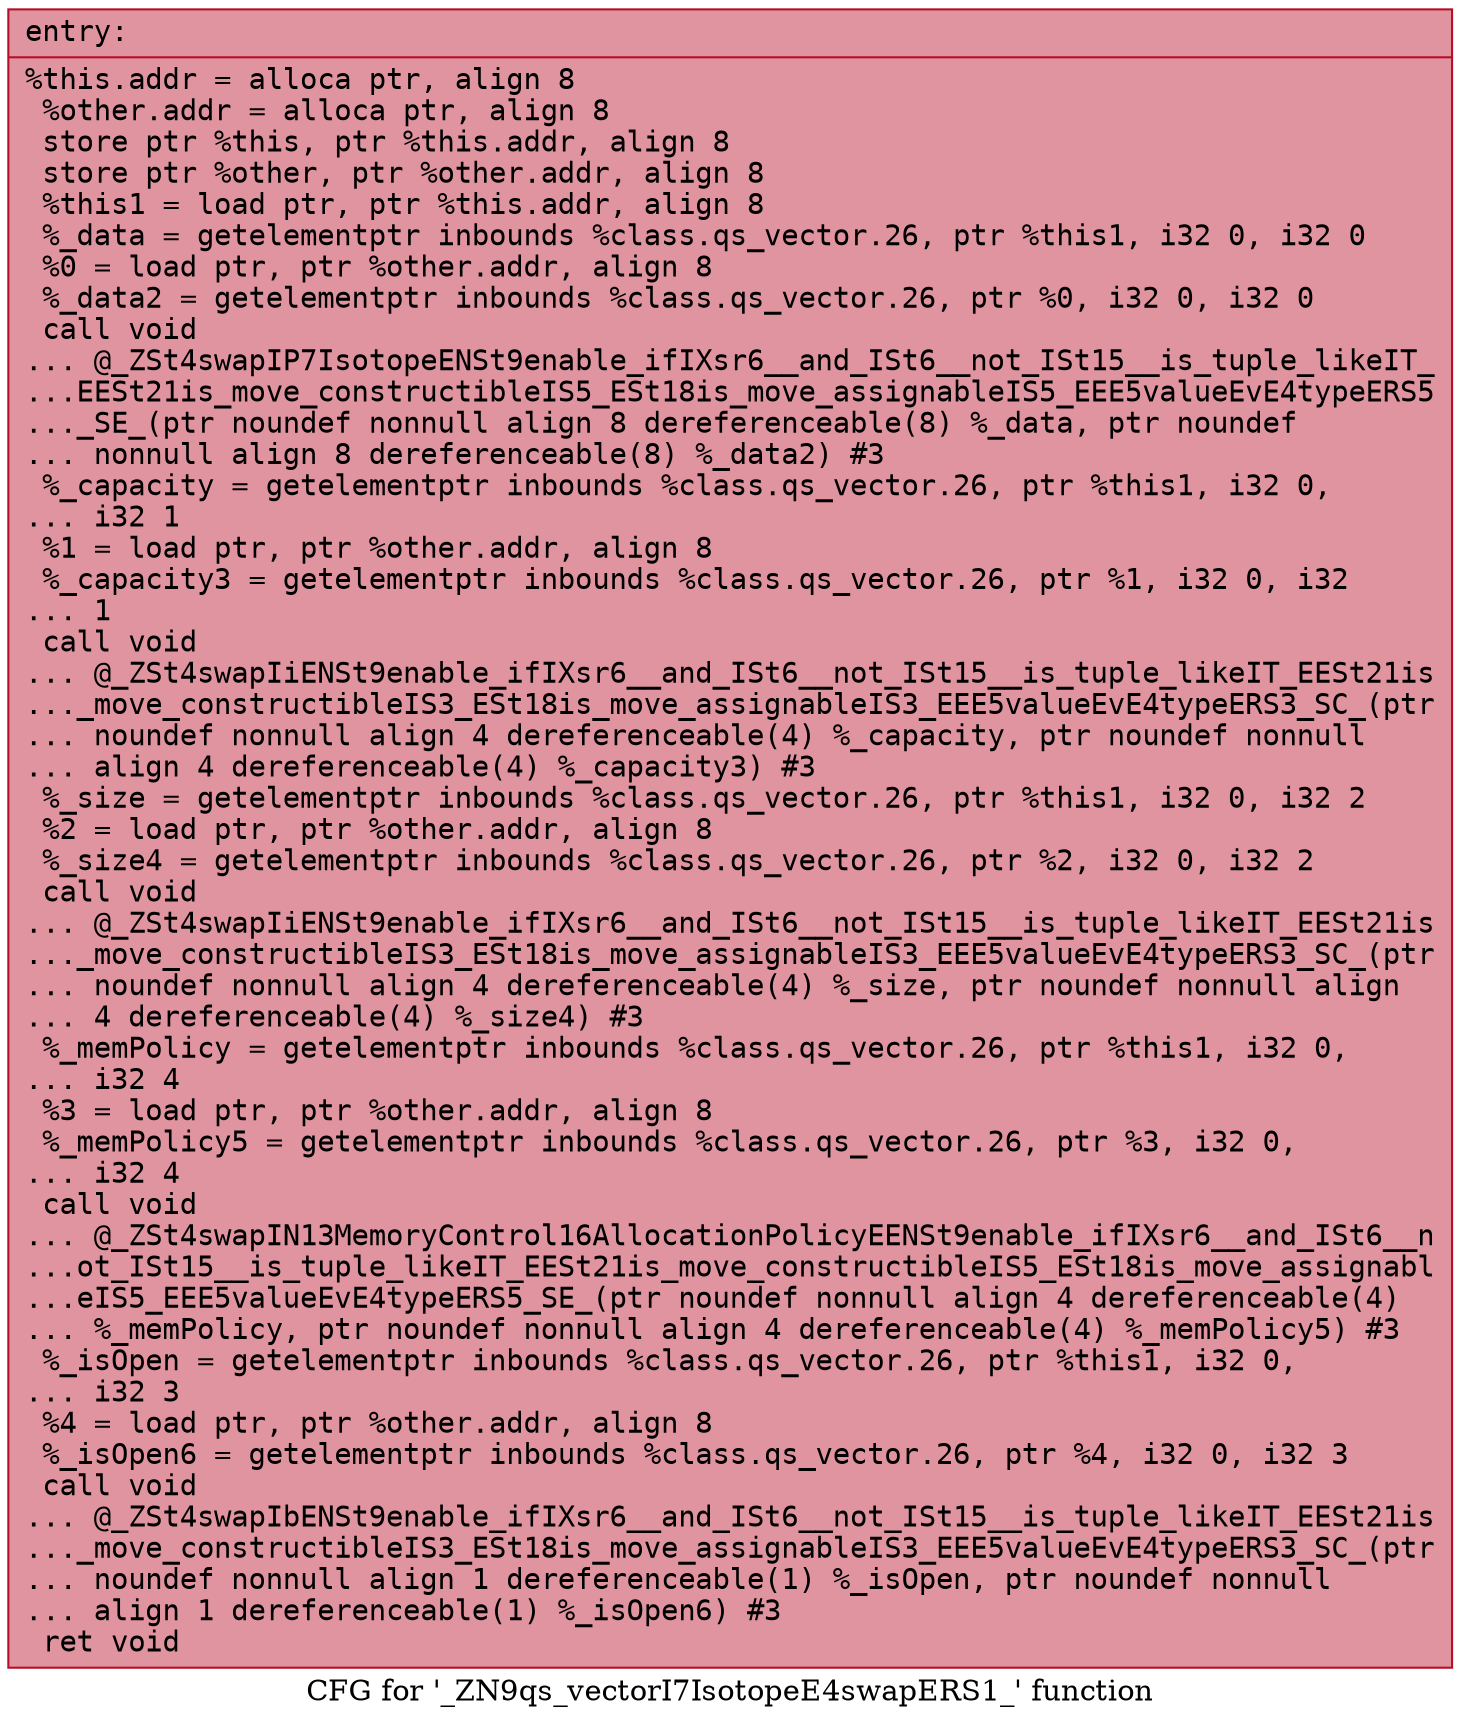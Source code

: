 digraph "CFG for '_ZN9qs_vectorI7IsotopeE4swapERS1_' function" {
	label="CFG for '_ZN9qs_vectorI7IsotopeE4swapERS1_' function";

	Node0x55dab4777100 [shape=record,color="#b70d28ff", style=filled, fillcolor="#b70d2870" fontname="Courier",label="{entry:\l|  %this.addr = alloca ptr, align 8\l  %other.addr = alloca ptr, align 8\l  store ptr %this, ptr %this.addr, align 8\l  store ptr %other, ptr %other.addr, align 8\l  %this1 = load ptr, ptr %this.addr, align 8\l  %_data = getelementptr inbounds %class.qs_vector.26, ptr %this1, i32 0, i32 0\l  %0 = load ptr, ptr %other.addr, align 8\l  %_data2 = getelementptr inbounds %class.qs_vector.26, ptr %0, i32 0, i32 0\l  call void\l... @_ZSt4swapIP7IsotopeENSt9enable_ifIXsr6__and_ISt6__not_ISt15__is_tuple_likeIT_\l...EESt21is_move_constructibleIS5_ESt18is_move_assignableIS5_EEE5valueEvE4typeERS5\l..._SE_(ptr noundef nonnull align 8 dereferenceable(8) %_data, ptr noundef\l... nonnull align 8 dereferenceable(8) %_data2) #3\l  %_capacity = getelementptr inbounds %class.qs_vector.26, ptr %this1, i32 0,\l... i32 1\l  %1 = load ptr, ptr %other.addr, align 8\l  %_capacity3 = getelementptr inbounds %class.qs_vector.26, ptr %1, i32 0, i32\l... 1\l  call void\l... @_ZSt4swapIiENSt9enable_ifIXsr6__and_ISt6__not_ISt15__is_tuple_likeIT_EESt21is\l..._move_constructibleIS3_ESt18is_move_assignableIS3_EEE5valueEvE4typeERS3_SC_(ptr\l... noundef nonnull align 4 dereferenceable(4) %_capacity, ptr noundef nonnull\l... align 4 dereferenceable(4) %_capacity3) #3\l  %_size = getelementptr inbounds %class.qs_vector.26, ptr %this1, i32 0, i32 2\l  %2 = load ptr, ptr %other.addr, align 8\l  %_size4 = getelementptr inbounds %class.qs_vector.26, ptr %2, i32 0, i32 2\l  call void\l... @_ZSt4swapIiENSt9enable_ifIXsr6__and_ISt6__not_ISt15__is_tuple_likeIT_EESt21is\l..._move_constructibleIS3_ESt18is_move_assignableIS3_EEE5valueEvE4typeERS3_SC_(ptr\l... noundef nonnull align 4 dereferenceable(4) %_size, ptr noundef nonnull align\l... 4 dereferenceable(4) %_size4) #3\l  %_memPolicy = getelementptr inbounds %class.qs_vector.26, ptr %this1, i32 0,\l... i32 4\l  %3 = load ptr, ptr %other.addr, align 8\l  %_memPolicy5 = getelementptr inbounds %class.qs_vector.26, ptr %3, i32 0,\l... i32 4\l  call void\l... @_ZSt4swapIN13MemoryControl16AllocationPolicyEENSt9enable_ifIXsr6__and_ISt6__n\l...ot_ISt15__is_tuple_likeIT_EESt21is_move_constructibleIS5_ESt18is_move_assignabl\l...eIS5_EEE5valueEvE4typeERS5_SE_(ptr noundef nonnull align 4 dereferenceable(4)\l... %_memPolicy, ptr noundef nonnull align 4 dereferenceable(4) %_memPolicy5) #3\l  %_isOpen = getelementptr inbounds %class.qs_vector.26, ptr %this1, i32 0,\l... i32 3\l  %4 = load ptr, ptr %other.addr, align 8\l  %_isOpen6 = getelementptr inbounds %class.qs_vector.26, ptr %4, i32 0, i32 3\l  call void\l... @_ZSt4swapIbENSt9enable_ifIXsr6__and_ISt6__not_ISt15__is_tuple_likeIT_EESt21is\l..._move_constructibleIS3_ESt18is_move_assignableIS3_EEE5valueEvE4typeERS3_SC_(ptr\l... noundef nonnull align 1 dereferenceable(1) %_isOpen, ptr noundef nonnull\l... align 1 dereferenceable(1) %_isOpen6) #3\l  ret void\l}"];
}
